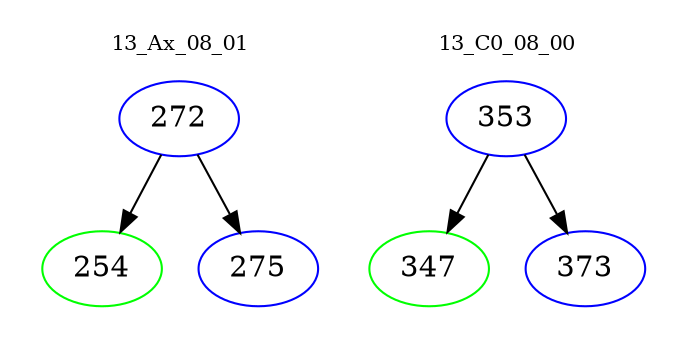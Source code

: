 digraph{
subgraph cluster_0 {
color = white
label = "13_Ax_08_01";
fontsize=10;
T0_272 [label="272", color="blue"]
T0_272 -> T0_254 [color="black"]
T0_254 [label="254", color="green"]
T0_272 -> T0_275 [color="black"]
T0_275 [label="275", color="blue"]
}
subgraph cluster_1 {
color = white
label = "13_C0_08_00";
fontsize=10;
T1_353 [label="353", color="blue"]
T1_353 -> T1_347 [color="black"]
T1_347 [label="347", color="green"]
T1_353 -> T1_373 [color="black"]
T1_373 [label="373", color="blue"]
}
}
